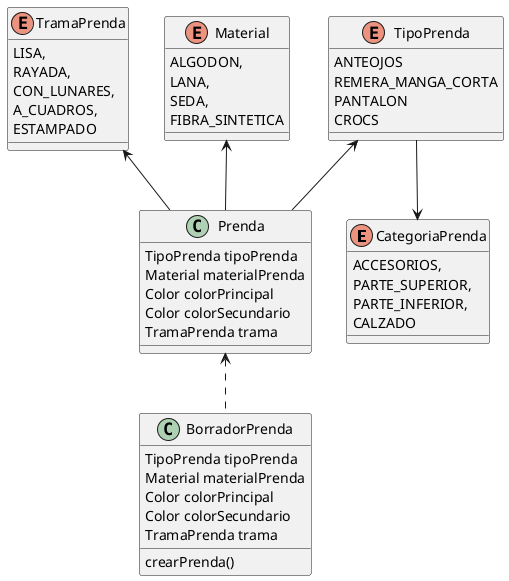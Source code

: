 @startuml

enum CategoriaPrenda{
	ACCESORIOS,
    PARTE_SUPERIOR,
    PARTE_INFERIOR,
    CALZADO
}

enum Material{
	ALGODON,
    LANA,
    SEDA,
    FIBRA_SINTETICA
}

enum TipoPrenda{
    ANTEOJOS
    REMERA_MANGA_CORTA
    PANTALON
    CROCS

}

enum TramaPrenda{
    LISA,
    RAYADA,
    CON_LUNARES,
    A_CUADROS,
    ESTAMPADO
}

class Prenda{
	TipoPrenda tipoPrenda
    Material materialPrenda
    Color colorPrincipal
    Color colorSecundario
    TramaPrenda trama
}

class BorradorPrenda{
    TipoPrenda tipoPrenda
    Material materialPrenda
    Color colorPrincipal
    Color colorSecundario
    TramaPrenda trama

    crearPrenda()
}



Prenda -up-> TipoPrenda
Prenda -up-> Material
Prenda -up-> TramaPrenda
TipoPrenda --> CategoriaPrenda
BorradorPrenda .up.> Prenda
@enduml
